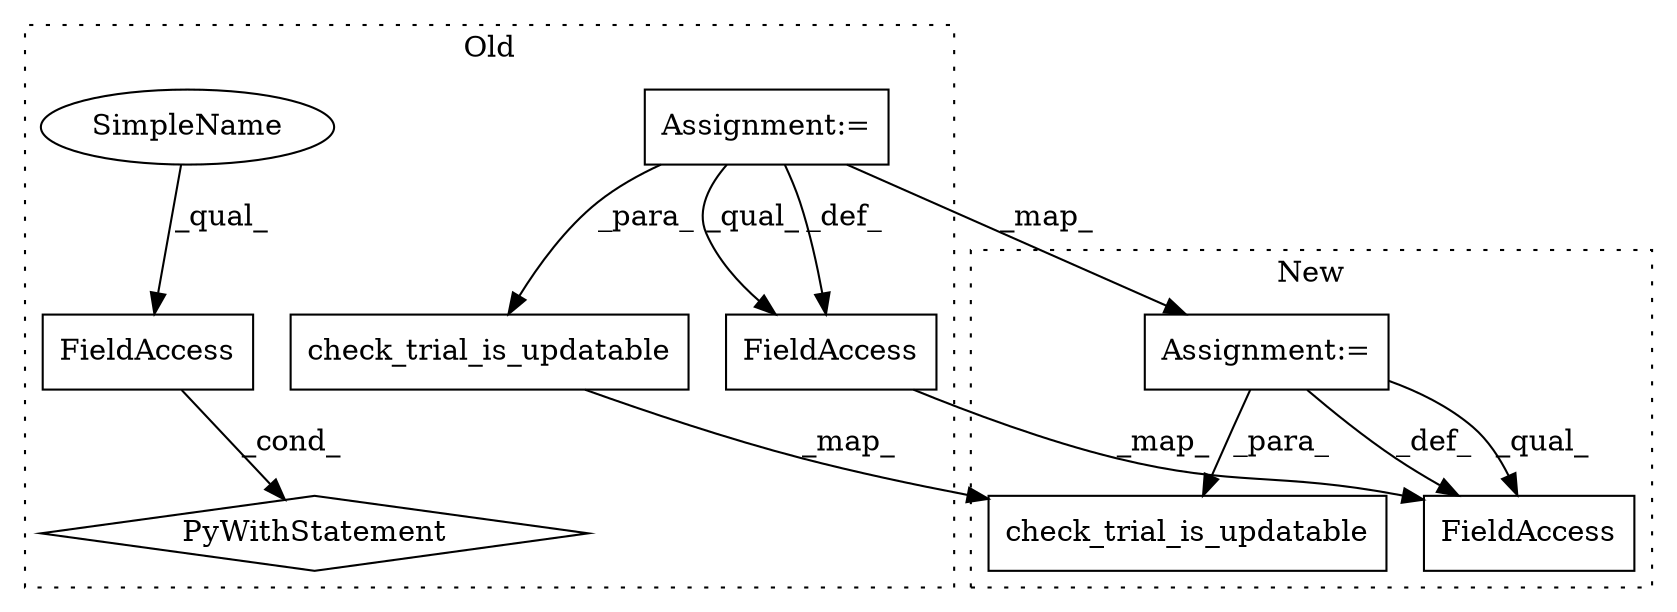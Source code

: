 digraph G {
subgraph cluster0 {
1 [label="check_trial_is_updatable" a="32" s="12658,12703" l="25,1" shape="box"];
4 [label="Assignment:=" a="7" s="12619" l="1" shape="box"];
5 [label="FieldAccess" a="22" s="12722" l="10" shape="box"];
6 [label="PyWithStatement" a="104" s="12712,12732" l="10,2" shape="diamond"];
8 [label="FieldAccess" a="22" s="12837" l="16" shape="box"];
9 [label="SimpleName" a="42" s="12722" l="4" shape="ellipse"];
label = "Old";
style="dotted";
}
subgraph cluster1 {
2 [label="check_trial_is_updatable" a="32" s="12096,12141" l="25,1" shape="box"];
3 [label="Assignment:=" a="7" s="12057" l="1" shape="box"];
7 [label="FieldAccess" a="22" s="12239" l="16" shape="box"];
label = "New";
style="dotted";
}
1 -> 2 [label="_map_"];
3 -> 7 [label="_def_"];
3 -> 7 [label="_qual_"];
3 -> 2 [label="_para_"];
4 -> 1 [label="_para_"];
4 -> 3 [label="_map_"];
4 -> 8 [label="_qual_"];
4 -> 8 [label="_def_"];
5 -> 6 [label="_cond_"];
8 -> 7 [label="_map_"];
9 -> 5 [label="_qual_"];
}